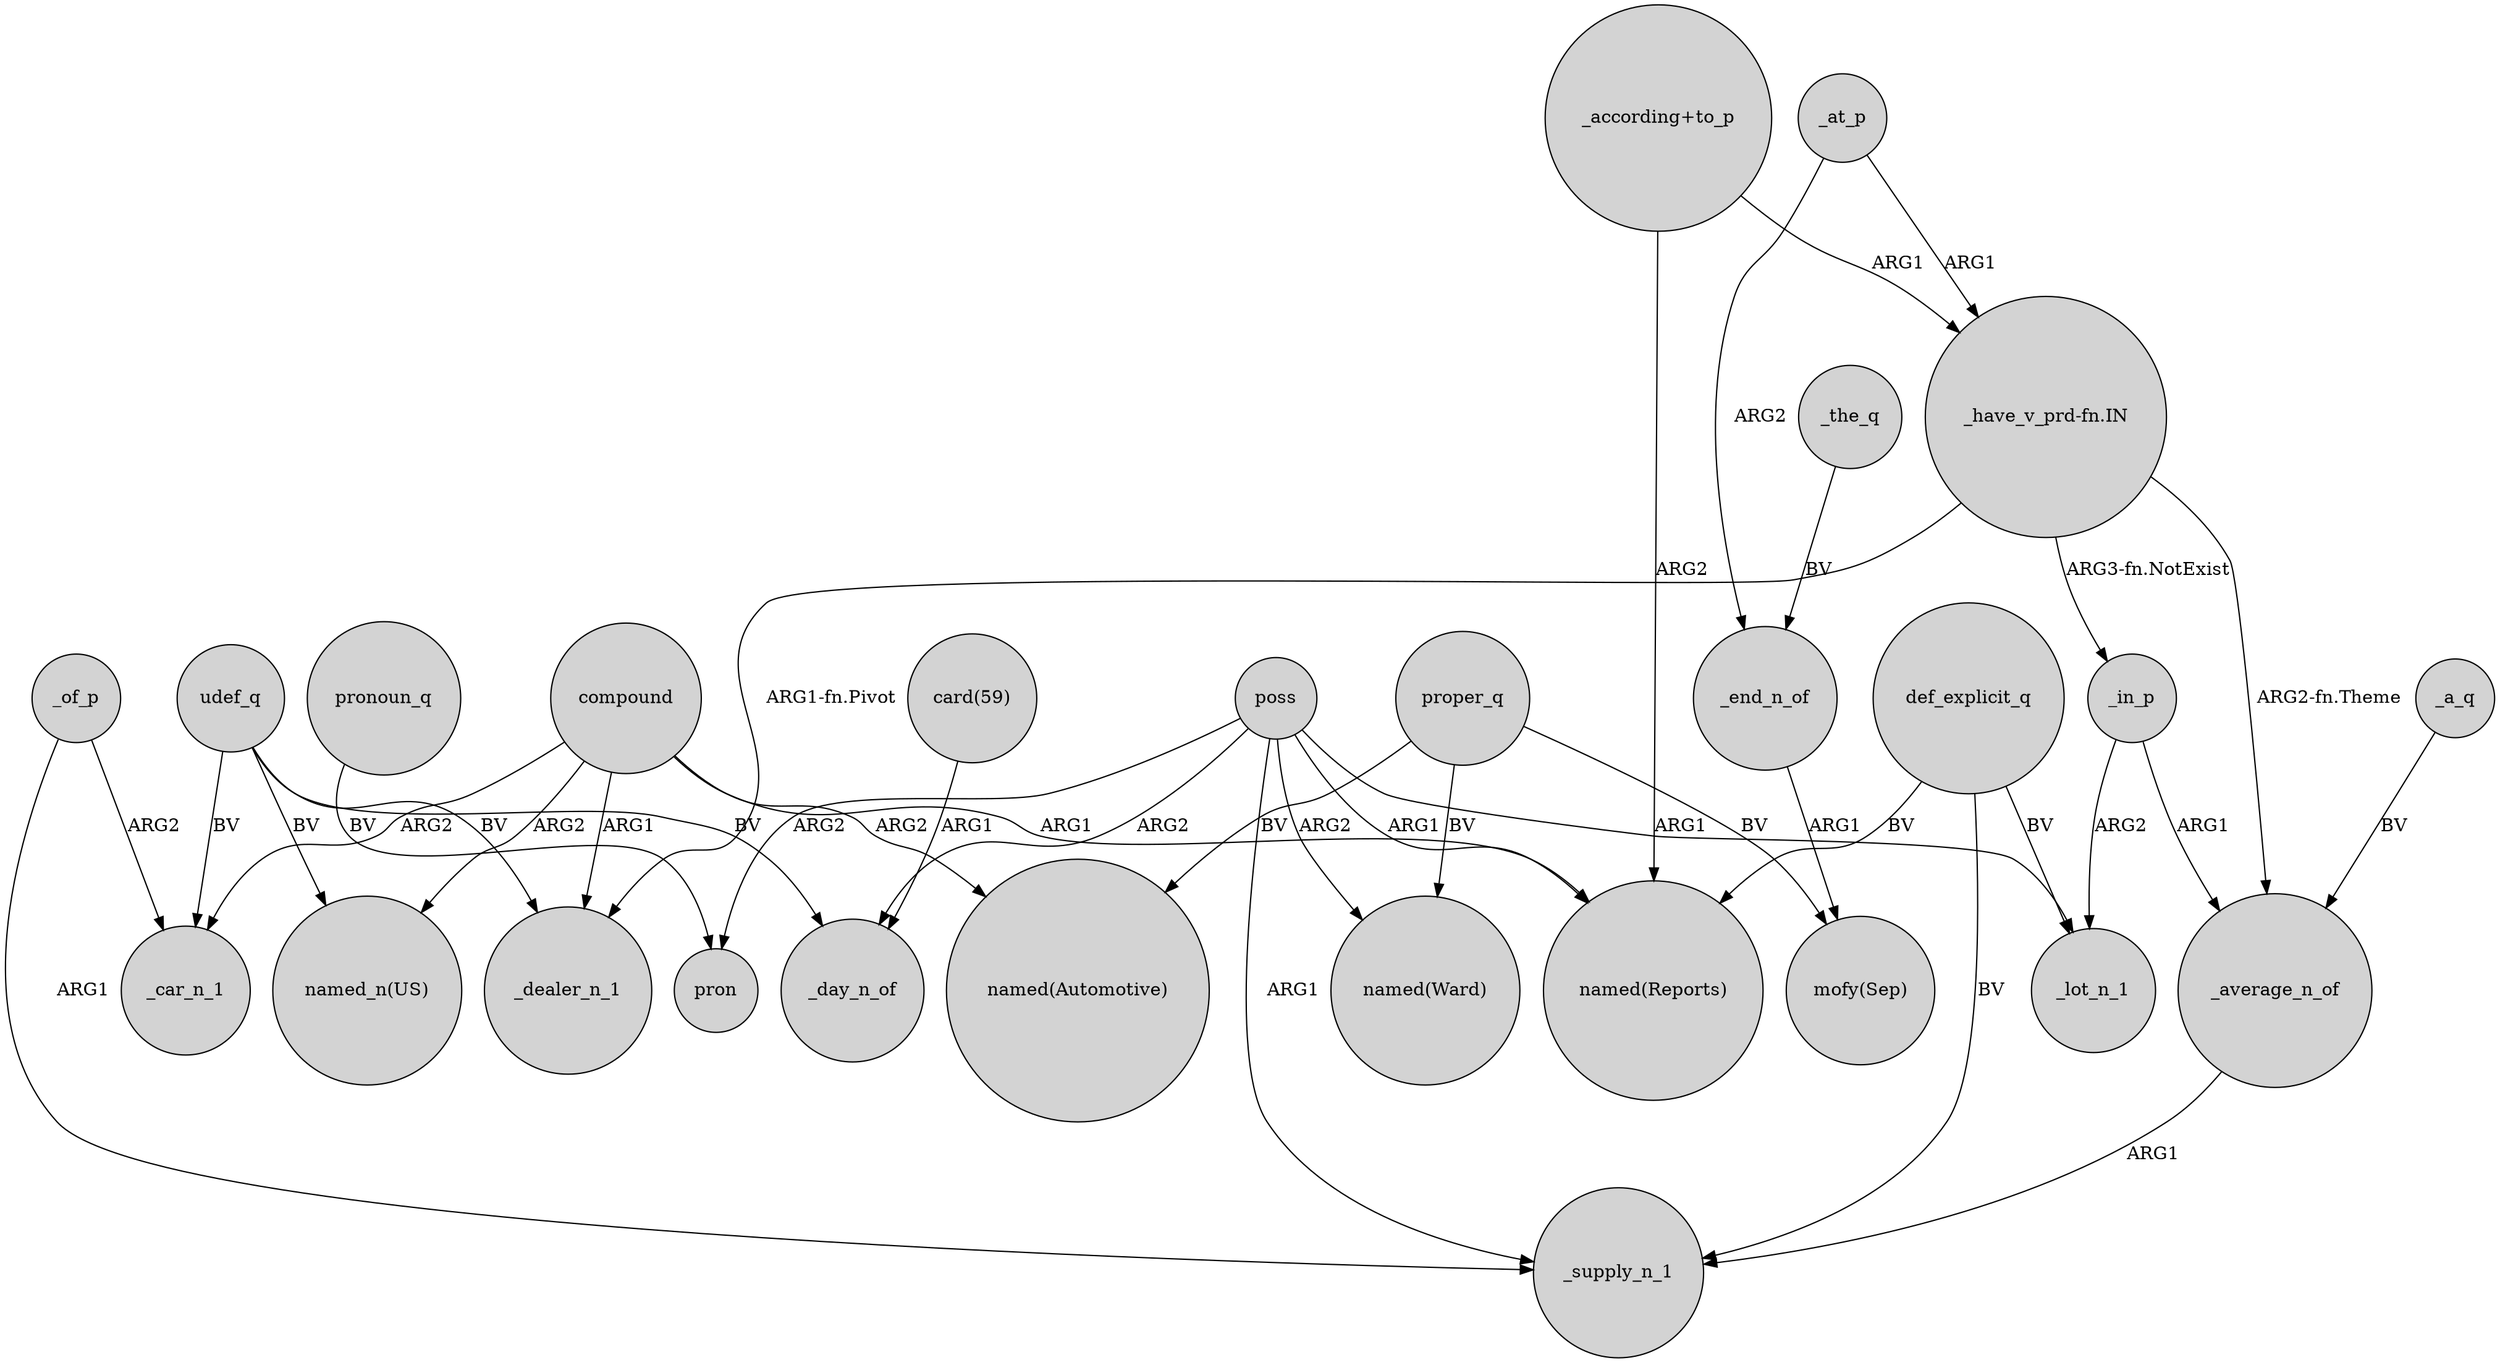 digraph {
	node [shape=circle style=filled]
	"_have_v_prd-fn.IN" -> _dealer_n_1 [label="ARG1-fn.Pivot"]
	compound -> "named(Reports)" [label=ARG1]
	udef_q -> "named_n(US)" [label=BV]
	poss -> pron [label=ARG2]
	_the_q -> _end_n_of [label=BV]
	_at_p -> _end_n_of [label=ARG2]
	_at_p -> "_have_v_prd-fn.IN" [label=ARG1]
	_in_p -> _average_n_of [label=ARG1]
	_in_p -> _lot_n_1 [label=ARG2]
	_of_p -> _supply_n_1 [label=ARG1]
	udef_q -> _day_n_of [label=BV]
	compound -> _dealer_n_1 [label=ARG1]
	_a_q -> _average_n_of [label=BV]
	proper_q -> "mofy(Sep)" [label=BV]
	"_according+to_p" -> "named(Reports)" [label=ARG2]
	compound -> "named_n(US)" [label=ARG2]
	poss -> "named(Ward)" [label=ARG2]
	"_according+to_p" -> "_have_v_prd-fn.IN" [label=ARG1]
	poss -> _day_n_of [label=ARG2]
	_end_n_of -> "mofy(Sep)" [label=ARG1]
	pronoun_q -> pron [label=BV]
	proper_q -> "named(Ward)" [label=BV]
	proper_q -> "named(Automotive)" [label=BV]
	poss -> "named(Reports)" [label=ARG1]
	poss -> _lot_n_1 [label=ARG1]
	"_have_v_prd-fn.IN" -> _in_p [label="ARG3-fn.NotExist"]
	def_explicit_q -> _lot_n_1 [label=BV]
	"_have_v_prd-fn.IN" -> _average_n_of [label="ARG2-fn.Theme"]
	poss -> _supply_n_1 [label=ARG1]
	udef_q -> _car_n_1 [label=BV]
	"card(59)" -> _day_n_of [label=ARG1]
	compound -> "named(Automotive)" [label=ARG2]
	udef_q -> _dealer_n_1 [label=BV]
	def_explicit_q -> "named(Reports)" [label=BV]
	_average_n_of -> _supply_n_1 [label=ARG1]
	def_explicit_q -> _supply_n_1 [label=BV]
	compound -> _car_n_1 [label=ARG2]
	_of_p -> _car_n_1 [label=ARG2]
}
